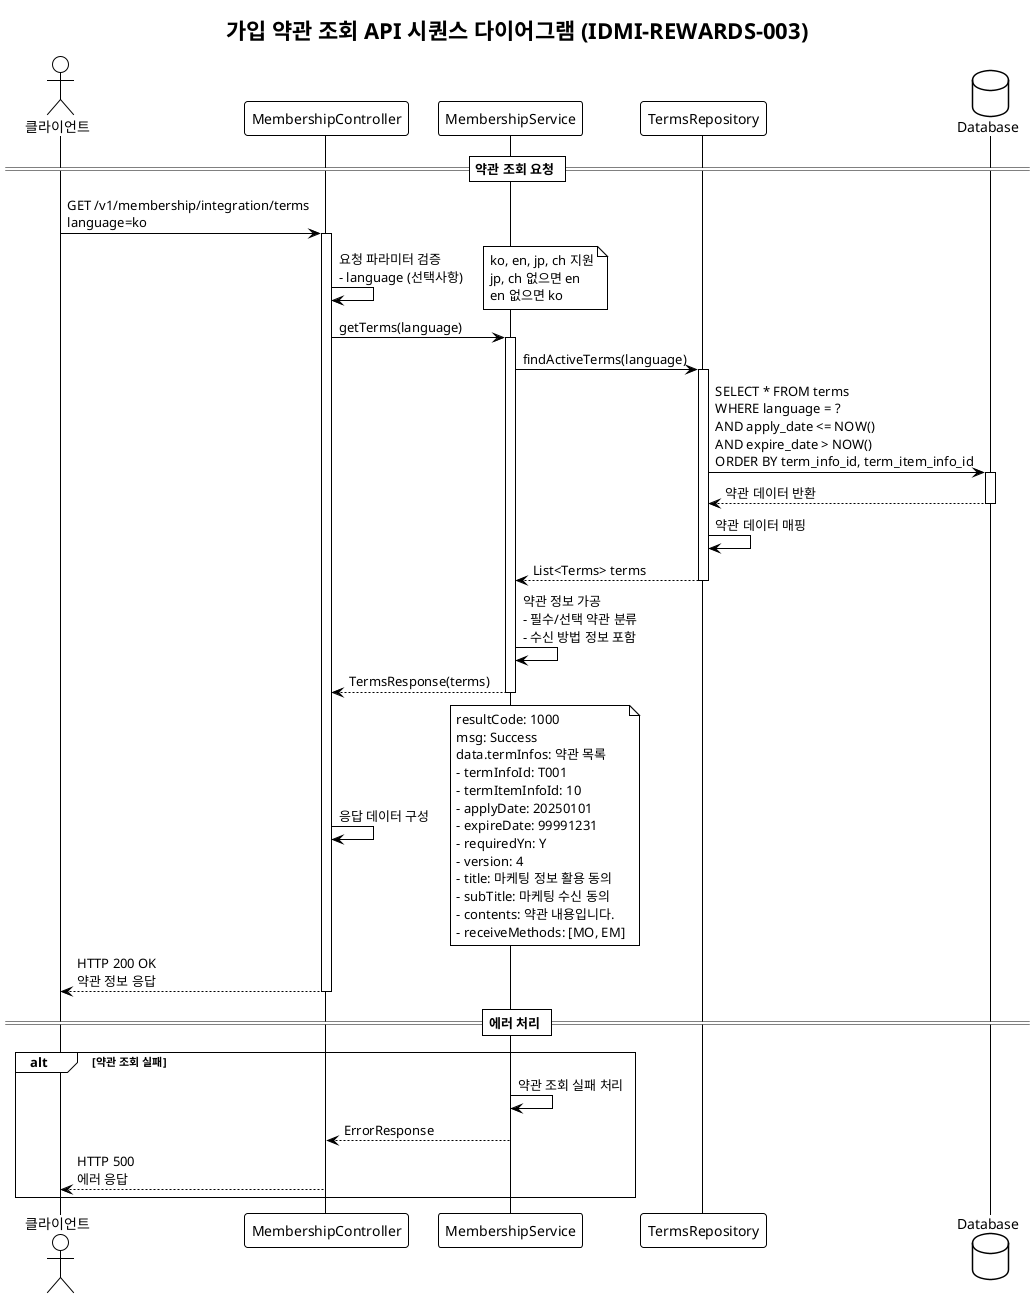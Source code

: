 @startuml 003-terms-sequence
!theme plain
title 가입 약관 조회 API 시퀀스 다이어그램 (IDMI-REWARDS-003)

actor Client as "클라이언트"
participant Controller as "MembershipController"
participant Service as "MembershipService"
participant Repository as "TermsRepository"
database Database as "Database"

== 약관 조회 요청 ==

Client -> Controller: GET /v1/membership/integration/terms\nlanguage=ko
activate Controller

Controller -> Controller: 요청 파라미터 검증\n- language (선택사항)
note right: ko, en, jp, ch 지원\njp, ch 없으면 en\nen 없으면 ko

Controller -> Service: getTerms(language)
activate Service

Service -> Repository: findActiveTerms(language)
activate Repository

Repository -> Database: SELECT * FROM terms\nWHERE language = ?\nAND apply_date <= NOW()\nAND expire_date > NOW()\nORDER BY term_info_id, term_item_info_id
activate Database

Database --> Repository: 약관 데이터 반환
deactivate Database

Repository -> Repository: 약관 데이터 매핑
Repository --> Service: List<Terms> terms
deactivate Repository

Service -> Service: 약관 정보 가공\n- 필수/선택 약관 분류\n- 수신 방법 정보 포함
Service --> Controller: TermsResponse(terms)
deactivate Service

Controller -> Controller: 응답 데이터 구성
note right: resultCode: 1000\nmsg: Success\ndata.termInfos: 약관 목록\n- termInfoId: T001\n- termItemInfoId: 10\n- applyDate: 20250101\n- expireDate: 99991231\n- requiredYn: Y\n- version: 4\n- title: 마케팅 정보 활용 동의\n- subTitle: 마케팅 수신 동의\n- contents: 약관 내용입니다.\n- receiveMethods: [MO, EM]

Controller --> Client: HTTP 200 OK\n약관 정보 응답
deactivate Controller

== 에러 처리 ==

alt 약관 조회 실패
    Service -> Service: 약관 조회 실패 처리
    Service --> Controller: ErrorResponse
    Controller --> Client: HTTP 500\n에러 응답
end

@enduml 